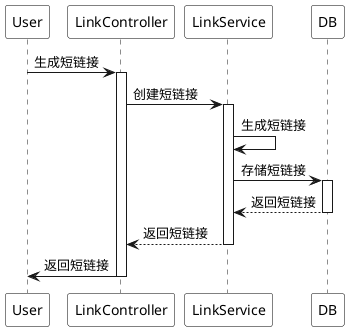 @startuml
skinparam sequence {
LifeLineBackgroundColor #white

ParticipantBorderColor #black
ParticipantBackgroundColor #white
ParticipantFontColor #black

ActorBackgroundColor aqua
ActorFontColor DeepSkyBlue
ActorFontSize 17
ActorFontName Aapex
}

participant User

User -> LinkController: 生成短链接
activate LinkController

LinkController -> LinkService: 创建短链接
activate LinkService

LinkService -> LinkService: 生成短链接
LinkService -> DB: 存储短链接
activate DB
DB --> LinkService: 返回短链接
deactivate DB

LinkService --> LinkController: 返回短链接
deactivate LinkService

LinkController -> User: 返回短链接

deactivate LinkController

@enduml
